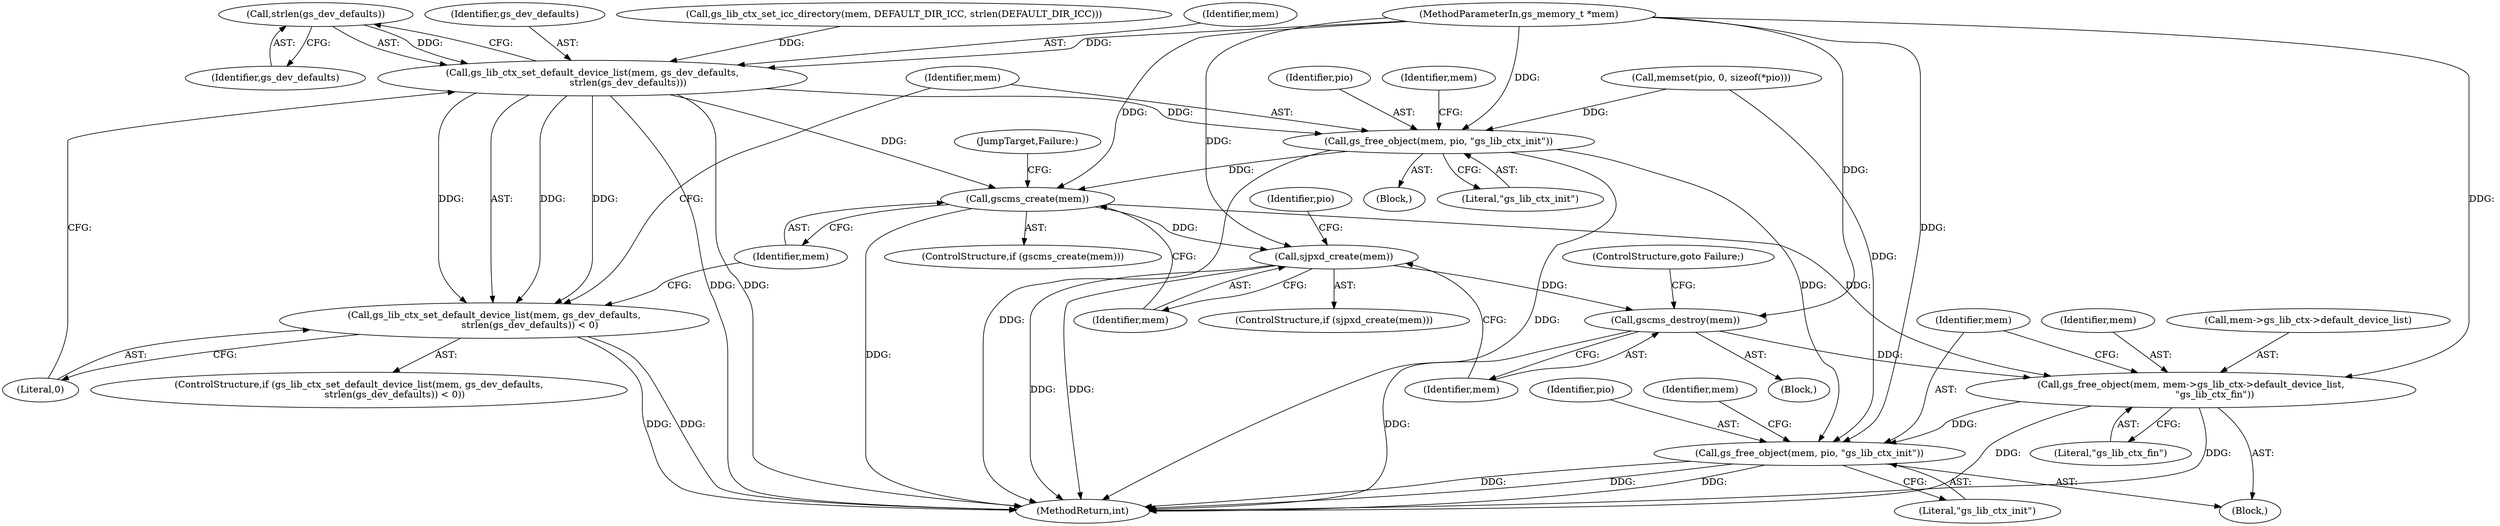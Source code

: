 digraph "0_ghostscript_6d444c273da5499a4cd72f21cb6d4c9a5256807d_0@API" {
"1000214" [label="(Call,strlen(gs_dev_defaults))"];
"1000211" [label="(Call,gs_lib_ctx_set_default_device_list(mem, gs_dev_defaults,\n                        strlen(gs_dev_defaults)))"];
"1000210" [label="(Call,gs_lib_ctx_set_default_device_list(mem, gs_dev_defaults,\n                        strlen(gs_dev_defaults)) < 0)"];
"1000218" [label="(Call,gs_free_object(mem, pio, \"gs_lib_ctx_init\"))"];
"1000228" [label="(Call,gscms_create(mem))"];
"1000232" [label="(Call,gs_free_object(mem, mem->gs_lib_ctx->default_device_list,\n                \"gs_lib_ctx_fin\"))"];
"1000240" [label="(Call,gs_free_object(mem, pio, \"gs_lib_ctx_init\"))"];
"1000253" [label="(Call,sjpxd_create(mem))"];
"1000256" [label="(Call,gscms_destroy(mem))"];
"1000220" [label="(Identifier,pio)"];
"1000228" [label="(Call,gscms_create(mem))"];
"1000246" [label="(Identifier,mem)"];
"1000227" [label="(ControlStructure,if (gscms_create(mem)))"];
"1000254" [label="(Identifier,mem)"];
"1000217" [label="(Block,)"];
"1000234" [label="(Call,mem->gs_lib_ctx->default_device_list)"];
"1000261" [label="(Identifier,pio)"];
"1000112" [label="(MethodParameterIn,gs_memory_t *mem)"];
"1000275" [label="(MethodReturn,int)"];
"1000229" [label="(Identifier,mem)"];
"1000256" [label="(Call,gscms_destroy(mem))"];
"1000253" [label="(Call,sjpxd_create(mem))"];
"1000155" [label="(Call,memset(pio, 0, sizeof(*pio)))"];
"1000216" [label="(Literal,0)"];
"1000211" [label="(Call,gs_lib_ctx_set_default_device_list(mem, gs_dev_defaults,\n                        strlen(gs_dev_defaults)))"];
"1000224" [label="(Identifier,mem)"];
"1000218" [label="(Call,gs_free_object(mem, pio, \"gs_lib_ctx_init\"))"];
"1000233" [label="(Identifier,mem)"];
"1000241" [label="(Identifier,mem)"];
"1000239" [label="(Literal,\"gs_lib_ctx_fin\")"];
"1000257" [label="(Identifier,mem)"];
"1000209" [label="(ControlStructure,if (gs_lib_ctx_set_default_device_list(mem, gs_dev_defaults,\n                        strlen(gs_dev_defaults)) < 0))"];
"1000252" [label="(ControlStructure,if (sjpxd_create(mem)))"];
"1000213" [label="(Identifier,gs_dev_defaults)"];
"1000219" [label="(Identifier,mem)"];
"1000240" [label="(Call,gs_free_object(mem, pio, \"gs_lib_ctx_init\"))"];
"1000243" [label="(Literal,\"gs_lib_ctx_init\")"];
"1000204" [label="(Call,gs_lib_ctx_set_icc_directory(mem, DEFAULT_DIR_ICC, strlen(DEFAULT_DIR_ICC)))"];
"1000242" [label="(Identifier,pio)"];
"1000232" [label="(Call,gs_free_object(mem, mem->gs_lib_ctx->default_device_list,\n                \"gs_lib_ctx_fin\"))"];
"1000258" [label="(ControlStructure,goto Failure;)"];
"1000212" [label="(Identifier,mem)"];
"1000221" [label="(Literal,\"gs_lib_ctx_init\")"];
"1000215" [label="(Identifier,gs_dev_defaults)"];
"1000231" [label="(JumpTarget,Failure:)"];
"1000255" [label="(Block,)"];
"1000230" [label="(Block,)"];
"1000210" [label="(Call,gs_lib_ctx_set_default_device_list(mem, gs_dev_defaults,\n                        strlen(gs_dev_defaults)) < 0)"];
"1000214" [label="(Call,strlen(gs_dev_defaults))"];
"1000214" -> "1000211"  [label="AST: "];
"1000214" -> "1000215"  [label="CFG: "];
"1000215" -> "1000214"  [label="AST: "];
"1000211" -> "1000214"  [label="CFG: "];
"1000214" -> "1000211"  [label="DDG: "];
"1000211" -> "1000210"  [label="AST: "];
"1000212" -> "1000211"  [label="AST: "];
"1000213" -> "1000211"  [label="AST: "];
"1000216" -> "1000211"  [label="CFG: "];
"1000211" -> "1000275"  [label="DDG: "];
"1000211" -> "1000275"  [label="DDG: "];
"1000211" -> "1000210"  [label="DDG: "];
"1000211" -> "1000210"  [label="DDG: "];
"1000211" -> "1000210"  [label="DDG: "];
"1000204" -> "1000211"  [label="DDG: "];
"1000112" -> "1000211"  [label="DDG: "];
"1000211" -> "1000218"  [label="DDG: "];
"1000211" -> "1000228"  [label="DDG: "];
"1000210" -> "1000209"  [label="AST: "];
"1000210" -> "1000216"  [label="CFG: "];
"1000216" -> "1000210"  [label="AST: "];
"1000219" -> "1000210"  [label="CFG: "];
"1000229" -> "1000210"  [label="CFG: "];
"1000210" -> "1000275"  [label="DDG: "];
"1000210" -> "1000275"  [label="DDG: "];
"1000218" -> "1000217"  [label="AST: "];
"1000218" -> "1000221"  [label="CFG: "];
"1000219" -> "1000218"  [label="AST: "];
"1000220" -> "1000218"  [label="AST: "];
"1000221" -> "1000218"  [label="AST: "];
"1000224" -> "1000218"  [label="CFG: "];
"1000218" -> "1000275"  [label="DDG: "];
"1000218" -> "1000275"  [label="DDG: "];
"1000112" -> "1000218"  [label="DDG: "];
"1000155" -> "1000218"  [label="DDG: "];
"1000218" -> "1000228"  [label="DDG: "];
"1000218" -> "1000240"  [label="DDG: "];
"1000228" -> "1000227"  [label="AST: "];
"1000228" -> "1000229"  [label="CFG: "];
"1000229" -> "1000228"  [label="AST: "];
"1000231" -> "1000228"  [label="CFG: "];
"1000254" -> "1000228"  [label="CFG: "];
"1000228" -> "1000275"  [label="DDG: "];
"1000112" -> "1000228"  [label="DDG: "];
"1000228" -> "1000232"  [label="DDG: "];
"1000228" -> "1000253"  [label="DDG: "];
"1000232" -> "1000230"  [label="AST: "];
"1000232" -> "1000239"  [label="CFG: "];
"1000233" -> "1000232"  [label="AST: "];
"1000234" -> "1000232"  [label="AST: "];
"1000239" -> "1000232"  [label="AST: "];
"1000241" -> "1000232"  [label="CFG: "];
"1000232" -> "1000275"  [label="DDG: "];
"1000232" -> "1000275"  [label="DDG: "];
"1000256" -> "1000232"  [label="DDG: "];
"1000112" -> "1000232"  [label="DDG: "];
"1000232" -> "1000240"  [label="DDG: "];
"1000240" -> "1000230"  [label="AST: "];
"1000240" -> "1000243"  [label="CFG: "];
"1000241" -> "1000240"  [label="AST: "];
"1000242" -> "1000240"  [label="AST: "];
"1000243" -> "1000240"  [label="AST: "];
"1000246" -> "1000240"  [label="CFG: "];
"1000240" -> "1000275"  [label="DDG: "];
"1000240" -> "1000275"  [label="DDG: "];
"1000240" -> "1000275"  [label="DDG: "];
"1000112" -> "1000240"  [label="DDG: "];
"1000155" -> "1000240"  [label="DDG: "];
"1000253" -> "1000252"  [label="AST: "];
"1000253" -> "1000254"  [label="CFG: "];
"1000254" -> "1000253"  [label="AST: "];
"1000257" -> "1000253"  [label="CFG: "];
"1000261" -> "1000253"  [label="CFG: "];
"1000253" -> "1000275"  [label="DDG: "];
"1000253" -> "1000275"  [label="DDG: "];
"1000112" -> "1000253"  [label="DDG: "];
"1000253" -> "1000256"  [label="DDG: "];
"1000256" -> "1000255"  [label="AST: "];
"1000256" -> "1000257"  [label="CFG: "];
"1000257" -> "1000256"  [label="AST: "];
"1000258" -> "1000256"  [label="CFG: "];
"1000256" -> "1000275"  [label="DDG: "];
"1000112" -> "1000256"  [label="DDG: "];
}
